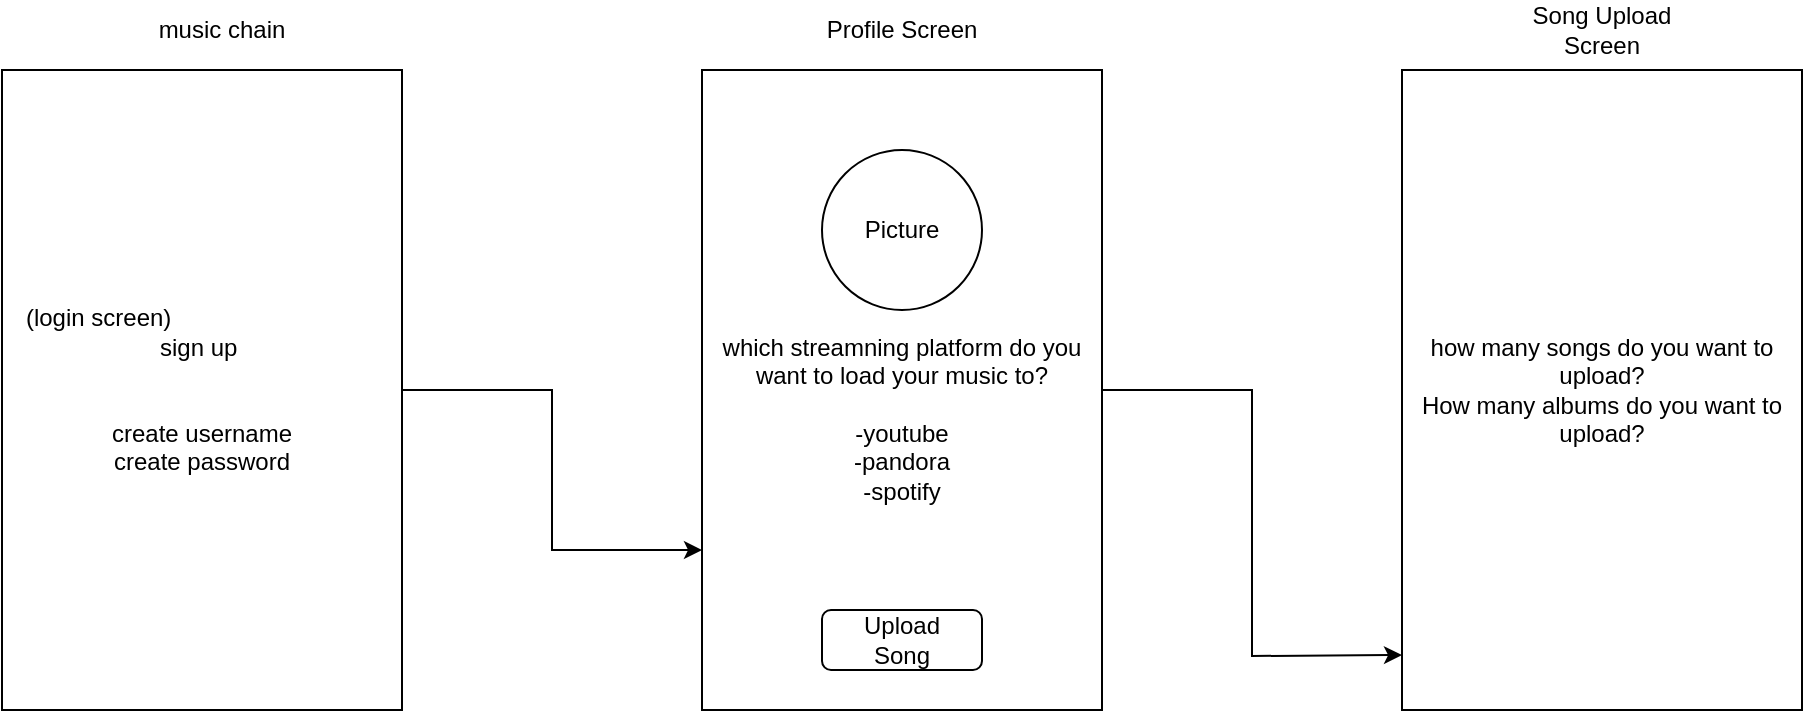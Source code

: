<mxfile version="12.8.4" type="google"><diagram id="fHXnYze-z2lgwy10l4lL" name="Page-1"><mxGraphModel dx="758" dy="482" grid="1" gridSize="10" guides="1" tooltips="1" connect="1" arrows="1" fold="1" page="1" pageScale="1" pageWidth="1600" pageHeight="2000" math="0" shadow="0"><root><mxCell id="0"/><mxCell id="1" parent="0"/><mxCell id="OYqYHZKAGXv7xGBa0gdV-2" value="Profile Screen" style="text;html=1;strokeColor=none;fillColor=none;align=center;verticalAlign=middle;whiteSpace=wrap;rounded=0;" parent="1" vertex="1"><mxGeometry x="530" y="110" width="100" height="20" as="geometry"/></mxCell><mxCell id="OYqYHZKAGXv7xGBa0gdV-3" value="music chain" style="text;html=1;strokeColor=none;fillColor=none;align=center;verticalAlign=middle;whiteSpace=wrap;rounded=0;" parent="1" vertex="1"><mxGeometry x="180" y="110" width="120" height="20" as="geometry"/></mxCell><mxCell id="OYqYHZKAGXv7xGBa0gdV-6" value="&lt;br&gt;&lt;br&gt;which streamning platform do you want to load your music to?&lt;br&gt;&lt;br&gt;-youtube&lt;br&gt;-pandora&lt;br&gt;-spotify" style="rounded=0;whiteSpace=wrap;html=1;" parent="1" vertex="1"><mxGeometry x="480" y="140" width="200" height="320" as="geometry"/></mxCell><mxCell id="OYqYHZKAGXv7xGBa0gdV-12" style="edgeStyle=orthogonalEdgeStyle;rounded=0;orthogonalLoop=1;jettySize=auto;html=1;exitX=1;exitY=0.5;exitDx=0;exitDy=0;entryX=0;entryY=0.75;entryDx=0;entryDy=0;" parent="1" source="OYqYHZKAGXv7xGBa0gdV-7" target="OYqYHZKAGXv7xGBa0gdV-6" edge="1"><mxGeometry relative="1" as="geometry"/></mxCell><mxCell id="OYqYHZKAGXv7xGBa0gdV-7" value="&amp;nbsp; &amp;nbsp;(login screen) &amp;nbsp; &amp;nbsp; &amp;nbsp; &amp;nbsp; &amp;nbsp; &amp;nbsp; &amp;nbsp; &amp;nbsp; &amp;nbsp; &amp;nbsp; &amp;nbsp; &amp;nbsp; &amp;nbsp; &amp;nbsp; &amp;nbsp; &amp;nbsp; &amp;nbsp; &lt;br&gt;sign up&amp;nbsp;&lt;br&gt;&lt;br&gt;&lt;br&gt;create username&lt;br&gt;create password" style="rounded=0;whiteSpace=wrap;html=1;" parent="1" vertex="1"><mxGeometry x="130" y="140" width="200" height="320" as="geometry"/></mxCell><mxCell id="OYqYHZKAGXv7xGBa0gdV-16" value="" style="rounded=1;whiteSpace=wrap;html=1;" parent="1" vertex="1"><mxGeometry x="540" y="410" width="80" height="30" as="geometry"/></mxCell><mxCell id="rLE7Y4SvnebfLXVL0pzd-2" value="" style="ellipse;whiteSpace=wrap;html=1;aspect=fixed;" vertex="1" parent="1"><mxGeometry x="540" y="180" width="80" height="80" as="geometry"/></mxCell><mxCell id="rLE7Y4SvnebfLXVL0pzd-4" value="Picture" style="text;html=1;strokeColor=none;fillColor=none;align=center;verticalAlign=middle;whiteSpace=wrap;rounded=0;" vertex="1" parent="1"><mxGeometry x="560" y="210" width="40" height="20" as="geometry"/></mxCell><mxCell id="mrajBSz5wAqQGlT-G9fo-3" style="edgeStyle=orthogonalEdgeStyle;rounded=0;orthogonalLoop=1;jettySize=auto;html=1;exitX=1;exitY=0.5;exitDx=0;exitDy=0;entryX=0;entryY=0.75;entryDx=0;entryDy=0;" edge="1" parent="1" source="OYqYHZKAGXv7xGBa0gdV-6"><mxGeometry relative="1" as="geometry"><mxPoint x="680" y="300" as="sourcePoint"/><mxPoint x="830" y="432.5" as="targetPoint"/></mxGeometry></mxCell><mxCell id="rLE7Y4SvnebfLXVL0pzd-9" value="Upload Song" style="text;html=1;strokeColor=none;fillColor=none;align=center;verticalAlign=middle;whiteSpace=wrap;rounded=0;" vertex="1" parent="1"><mxGeometry x="560" y="415" width="40" height="20" as="geometry"/></mxCell><mxCell id="rLE7Y4SvnebfLXVL0pzd-10" value="how many songs do you want to upload?&lt;br&gt;How many albums do you want to upload?" style="rounded=0;whiteSpace=wrap;html=1;" vertex="1" parent="1"><mxGeometry x="830" y="140" width="200" height="320" as="geometry"/></mxCell><mxCell id="rLE7Y4SvnebfLXVL0pzd-11" value="Song Upload Screen" style="text;html=1;strokeColor=none;fillColor=none;align=center;verticalAlign=middle;whiteSpace=wrap;rounded=0;" vertex="1" parent="1"><mxGeometry x="880" y="110" width="100" height="20" as="geometry"/></mxCell></root></mxGraphModel></diagram></mxfile>